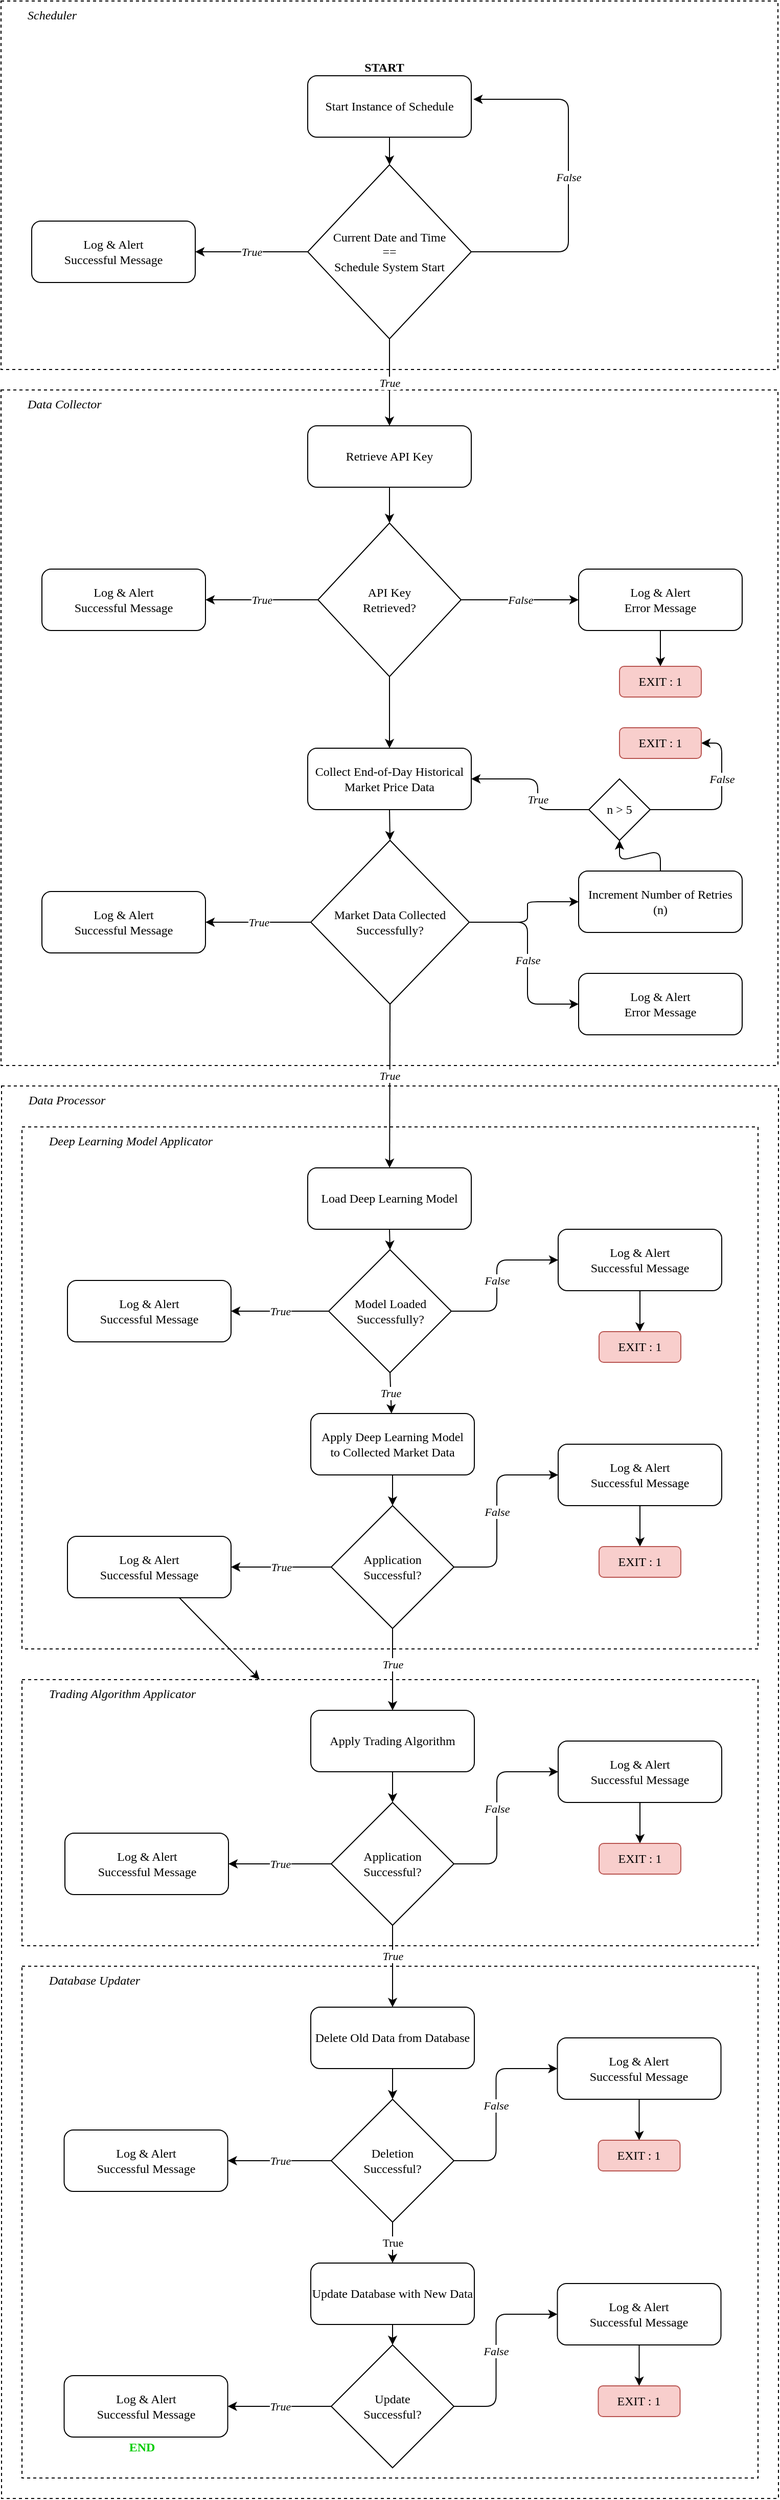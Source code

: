 <mxfile scale="5" border="0">
    <diagram id="NW8A4pM0LYcO6XhlyZsR" name="Main">
        <mxGraphModel dx="1216" dy="795" grid="1" gridSize="10" guides="1" tooltips="1" connect="1" arrows="1" fold="1" page="1" pageScale="1" pageWidth="850" pageHeight="1100" math="0" shadow="0">
            <root>
                <mxCell id="0"/>
                <mxCell id="1" parent="0"/>
                <mxCell id="2" value="&lt;i&gt;&lt;span style=&quot;white-space: pre;&quot;&gt;&#9;&lt;/span&gt;Scheduler&lt;/i&gt;" style="rounded=0;whiteSpace=wrap;html=1;dashed=1;verticalAlign=top;align=left;fontFamily=CMU;fontSource=https%3A%2F%2Ffontlibrary.org%2F%2Fface%2Fcmu-serif;" parent="1" vertex="1">
                    <mxGeometry x="45" y="40" width="760" height="360" as="geometry"/>
                </mxCell>
                <mxCell id="3" value="&lt;i&gt;&lt;font data-font-src=&quot;https://fontlibrary.org//face/cmu-serif&quot; face=&quot;CMU&quot;&gt;&lt;span style=&quot;white-space: pre;&quot;&gt;&#9;&lt;/span&gt;Data Collector&lt;/font&gt;&lt;/i&gt;" style="rounded=0;whiteSpace=wrap;html=1;dashed=1;verticalAlign=top;align=left;" parent="1" vertex="1">
                    <mxGeometry x="45" y="420" width="760" height="660" as="geometry"/>
                </mxCell>
                <mxCell id="23" style="edgeStyle=none;html=1;exitX=0.5;exitY=1;exitDx=0;exitDy=0;fontFamily=CMU;fontSource=https%3A%2F%2Ffontlibrary.org%2F%2Fface%2Fcmu-serif;fontColor=#000000;" parent="1" source="14" target="17" edge="1">
                    <mxGeometry relative="1" as="geometry"/>
                </mxCell>
                <mxCell id="14" value="&lt;font color=&quot;#000000&quot;&gt;Start Instance of Schedule&lt;/font&gt;" style="rounded=1;whiteSpace=wrap;html=1;fontColor=#FF3333;fontFamily=CMU;fontSource=https%3A%2F%2Ffontlibrary.org%2F%2Fface%2Fcmu-serif;" parent="1" vertex="1">
                    <mxGeometry x="345" y="113" width="160" height="60" as="geometry"/>
                </mxCell>
                <mxCell id="15" value="&lt;font data-font-src=&quot;https://fontlibrary.org//face/cmu-serif&quot; face=&quot;CMU&quot;&gt;&lt;b&gt;START&lt;/b&gt;&lt;/font&gt;" style="text;html=1;strokeColor=none;fillColor=none;align=center;verticalAlign=middle;whiteSpace=wrap;rounded=0;fontColor=#000000;" parent="1" vertex="1">
                    <mxGeometry x="390" y="90" width="60" height="30" as="geometry"/>
                </mxCell>
                <mxCell id="24" value="&lt;i&gt;True&lt;/i&gt;" style="edgeStyle=none;html=1;exitX=0;exitY=0.5;exitDx=0;exitDy=0;entryX=1;entryY=0.5;entryDx=0;entryDy=0;fontFamily=CMU;fontSource=https%3A%2F%2Ffontlibrary.org%2F%2Fface%2Fcmu-serif;fontColor=#000000;" parent="1" source="17" target="22" edge="1">
                    <mxGeometry relative="1" as="geometry"/>
                </mxCell>
                <mxCell id="25" value="&lt;i&gt;False&lt;/i&gt;" style="edgeStyle=none;html=1;exitX=1;exitY=0.5;exitDx=0;exitDy=0;entryX=1.013;entryY=0.383;entryDx=0;entryDy=0;entryPerimeter=0;fontFamily=CMU;fontSource=https%3A%2F%2Ffontlibrary.org%2F%2Fface%2Fcmu-serif;fontColor=#000000;" parent="1" source="17" target="14" edge="1">
                    <mxGeometry relative="1" as="geometry">
                        <Array as="points">
                            <mxPoint x="600" y="285"/>
                            <mxPoint x="600" y="136"/>
                        </Array>
                    </mxGeometry>
                </mxCell>
                <mxCell id="28" value="&lt;i&gt;True&lt;/i&gt;" style="edgeStyle=none;html=1;exitX=0.5;exitY=1;exitDx=0;exitDy=0;entryX=0.5;entryY=0;entryDx=0;entryDy=0;fontFamily=CMU;fontSource=https%3A%2F%2Ffontlibrary.org%2F%2Fface%2Fcmu-serif;fontColor=#000000;" parent="1" source="17" target="26" edge="1">
                    <mxGeometry relative="1" as="geometry"/>
                </mxCell>
                <mxCell id="17" value="Current Date and Time&lt;br&gt;==&lt;br&gt;Schedule System Start" style="rhombus;whiteSpace=wrap;html=1;fontFamily=CMU;fontSource=https%3A%2F%2Ffontlibrary.org%2F%2Fface%2Fcmu-serif;fontColor=#000000;" parent="1" vertex="1">
                    <mxGeometry x="345" y="200" width="160" height="170" as="geometry"/>
                </mxCell>
                <mxCell id="22" value="&lt;font color=&quot;#000000&quot;&gt;Log &amp;amp; Alert &lt;br&gt;Successful Message&lt;/font&gt;" style="rounded=1;whiteSpace=wrap;html=1;fontColor=#FF3333;fontFamily=CMU;fontSource=https%3A%2F%2Ffontlibrary.org%2F%2Fface%2Fcmu-serif;" parent="1" vertex="1">
                    <mxGeometry x="75" y="255" width="160" height="60" as="geometry"/>
                </mxCell>
                <mxCell id="32" style="edgeStyle=none;html=1;exitX=0.5;exitY=1;exitDx=0;exitDy=0;entryX=0.5;entryY=0;entryDx=0;entryDy=0;fontFamily=CMU;fontSource=https%3A%2F%2Ffontlibrary.org%2F%2Fface%2Fcmu-serif;fontColor=#000000;" parent="1" source="26" target="27" edge="1">
                    <mxGeometry relative="1" as="geometry"/>
                </mxCell>
                <mxCell id="26" value="&lt;font color=&quot;#000000&quot;&gt;Retrieve API Key&lt;/font&gt;" style="rounded=1;whiteSpace=wrap;html=1;fontColor=#FF3333;fontFamily=CMU;fontSource=https%3A%2F%2Ffontlibrary.org%2F%2Fface%2Fcmu-serif;" parent="1" vertex="1">
                    <mxGeometry x="345" y="455" width="160" height="60" as="geometry"/>
                </mxCell>
                <mxCell id="31" value="&lt;i&gt;False&lt;/i&gt;" style="edgeStyle=none;html=1;exitX=1;exitY=0.5;exitDx=0;exitDy=0;fontFamily=CMU;fontSource=https%3A%2F%2Ffontlibrary.org%2F%2Fface%2Fcmu-serif;fontColor=#000000;" parent="1" source="27" target="30" edge="1">
                    <mxGeometry relative="1" as="geometry"/>
                </mxCell>
                <mxCell id="37" value="&lt;i&gt;True&lt;/i&gt;" style="edgeStyle=none;html=1;exitX=0;exitY=0.5;exitDx=0;exitDy=0;entryX=1;entryY=0.5;entryDx=0;entryDy=0;fontFamily=CMU;fontSource=https%3A%2F%2Ffontlibrary.org%2F%2Fface%2Fcmu-serif;fontColor=#000000;" parent="1" source="27" target="34" edge="1">
                    <mxGeometry relative="1" as="geometry"/>
                </mxCell>
                <mxCell id="39" style="edgeStyle=none;html=1;exitX=0.5;exitY=1;exitDx=0;exitDy=0;entryX=0.5;entryY=0;entryDx=0;entryDy=0;fontFamily=CMU;fontSource=https%3A%2F%2Ffontlibrary.org%2F%2Fface%2Fcmu-serif;fontColor=#000000;" parent="1" source="27" target="38" edge="1">
                    <mxGeometry relative="1" as="geometry"/>
                </mxCell>
                <mxCell id="27" value="API Key&lt;br&gt;Retrieved?" style="rhombus;whiteSpace=wrap;html=1;fontFamily=CMU;fontSource=https%3A%2F%2Ffontlibrary.org%2F%2Fface%2Fcmu-serif;fontColor=#000000;" parent="1" vertex="1">
                    <mxGeometry x="355" y="550" width="140" height="150" as="geometry"/>
                </mxCell>
                <mxCell id="36" style="edgeStyle=none;html=1;exitX=0.5;exitY=1;exitDx=0;exitDy=0;fontFamily=CMU;fontSource=https%3A%2F%2Ffontlibrary.org%2F%2Fface%2Fcmu-serif;fontColor=#000000;" parent="1" source="30" target="35" edge="1">
                    <mxGeometry relative="1" as="geometry"/>
                </mxCell>
                <mxCell id="30" value="&lt;font color=&quot;#000000&quot;&gt;Log &amp;amp; Alert &lt;br&gt;Error Message&lt;/font&gt;" style="rounded=1;whiteSpace=wrap;html=1;fontColor=#FF3333;fontFamily=CMU;fontSource=https%3A%2F%2Ffontlibrary.org%2F%2Fface%2Fcmu-serif;" parent="1" vertex="1">
                    <mxGeometry x="610" y="595" width="160" height="60" as="geometry"/>
                </mxCell>
                <mxCell id="34" value="&lt;font color=&quot;#000000&quot;&gt;Log &amp;amp; Alert &lt;br&gt;Successful Message&lt;/font&gt;" style="rounded=1;whiteSpace=wrap;html=1;fontColor=#FF3333;fontFamily=CMU;fontSource=https%3A%2F%2Ffontlibrary.org%2F%2Fface%2Fcmu-serif;" parent="1" vertex="1">
                    <mxGeometry x="85" y="595" width="160" height="60" as="geometry"/>
                </mxCell>
                <mxCell id="35" value="&lt;font color=&quot;#000000&quot;&gt;EXIT : 1&lt;/font&gt;" style="rounded=1;whiteSpace=wrap;html=1;fontFamily=CMU;fontSource=https%3A%2F%2Ffontlibrary.org%2F%2Fface%2Fcmu-serif;fillColor=#f8cecc;strokeColor=#b85450;" parent="1" vertex="1">
                    <mxGeometry x="650" y="690" width="80" height="30" as="geometry"/>
                </mxCell>
                <mxCell id="41" style="edgeStyle=none;html=1;exitX=0.5;exitY=1;exitDx=0;exitDy=0;entryX=0.5;entryY=0;entryDx=0;entryDy=0;fontFamily=CMU;fontSource=https%3A%2F%2Ffontlibrary.org%2F%2Fface%2Fcmu-serif;fontColor=#000000;" parent="1" source="38" target="40" edge="1">
                    <mxGeometry relative="1" as="geometry"/>
                </mxCell>
                <mxCell id="38" value="&lt;font color=&quot;#000000&quot;&gt;Collect End-of-Day Historical Market Price Data&lt;/font&gt;" style="rounded=1;whiteSpace=wrap;html=1;fontColor=#FF3333;fontFamily=CMU;fontSource=https%3A%2F%2Ffontlibrary.org%2F%2Fface%2Fcmu-serif;" parent="1" vertex="1">
                    <mxGeometry x="345" y="770" width="160" height="60" as="geometry"/>
                </mxCell>
                <mxCell id="44" value="&lt;i&gt;True&lt;/i&gt;" style="edgeStyle=none;html=1;exitX=0;exitY=0.5;exitDx=0;exitDy=0;entryX=1;entryY=0.5;entryDx=0;entryDy=0;fontFamily=CMU;fontSource=https%3A%2F%2Ffontlibrary.org%2F%2Fface%2Fcmu-serif;fontColor=#000000;" parent="1" source="40" target="43" edge="1">
                    <mxGeometry relative="1" as="geometry"/>
                </mxCell>
                <mxCell id="47" value="&lt;i&gt;False&lt;/i&gt;" style="edgeStyle=none;html=1;exitX=1;exitY=0.5;exitDx=0;exitDy=0;entryX=0;entryY=0.5;entryDx=0;entryDy=0;fontFamily=CMU;fontSource=https%3A%2F%2Ffontlibrary.org%2F%2Fface%2Fcmu-serif;fontColor=#000000;" parent="1" source="40" target="46" edge="1">
                    <mxGeometry relative="1" as="geometry">
                        <Array as="points">
                            <mxPoint x="560" y="940"/>
                            <mxPoint x="560" y="1020"/>
                        </Array>
                    </mxGeometry>
                </mxCell>
                <mxCell id="51" style="edgeStyle=none;html=1;exitX=1;exitY=0.5;exitDx=0;exitDy=0;entryX=0;entryY=0.5;entryDx=0;entryDy=0;fontFamily=CMU;fontSource=https%3A%2F%2Ffontlibrary.org%2F%2Fface%2Fcmu-serif;fontColor=#000000;rounded=1;" parent="1" source="40" target="50" edge="1">
                    <mxGeometry relative="1" as="geometry">
                        <Array as="points">
                            <mxPoint x="560" y="940"/>
                            <mxPoint x="560" y="930"/>
                            <mxPoint x="560" y="920"/>
                        </Array>
                    </mxGeometry>
                </mxCell>
                <mxCell id="40" value="Market Data Collected Successfully?" style="rhombus;whiteSpace=wrap;html=1;fontFamily=CMU;fontSource=https%3A%2F%2Ffontlibrary.org%2F%2Fface%2Fcmu-serif;fontColor=#000000;" parent="1" vertex="1">
                    <mxGeometry x="348" y="860" width="155" height="160" as="geometry"/>
                </mxCell>
                <mxCell id="43" value="&lt;font color=&quot;#000000&quot;&gt;Log &amp;amp; Alert &lt;br&gt;Successful Message&lt;/font&gt;" style="rounded=1;whiteSpace=wrap;html=1;fontColor=#FF3333;fontFamily=CMU;fontSource=https%3A%2F%2Ffontlibrary.org%2F%2Fface%2Fcmu-serif;" parent="1" vertex="1">
                    <mxGeometry x="85" y="910" width="160" height="60" as="geometry"/>
                </mxCell>
                <mxCell id="46" value="&lt;font color=&quot;#000000&quot;&gt;Log &amp;amp; Alert &lt;br&gt;Error Message&lt;/font&gt;" style="rounded=1;whiteSpace=wrap;html=1;fontColor=#FF3333;fontFamily=CMU;fontSource=https%3A%2F%2Ffontlibrary.org%2F%2Fface%2Fcmu-serif;" parent="1" vertex="1">
                    <mxGeometry x="610" y="990" width="160" height="60" as="geometry"/>
                </mxCell>
                <mxCell id="53" style="edgeStyle=none;rounded=1;html=1;exitX=0.5;exitY=0;exitDx=0;exitDy=0;entryX=0.5;entryY=1;entryDx=0;entryDy=0;fontFamily=CMU;fontSource=https%3A%2F%2Ffontlibrary.org%2F%2Fface%2Fcmu-serif;fontColor=#000000;" parent="1" source="50" target="52" edge="1">
                    <mxGeometry relative="1" as="geometry">
                        <Array as="points">
                            <mxPoint x="690" y="870"/>
                            <mxPoint x="650" y="880"/>
                        </Array>
                    </mxGeometry>
                </mxCell>
                <mxCell id="50" value="&lt;font color=&quot;#000000&quot;&gt;Increment Number of Retries&lt;br&gt;(n)&lt;/font&gt;" style="rounded=1;whiteSpace=wrap;html=1;fontColor=#FF3333;fontFamily=CMU;fontSource=https%3A%2F%2Ffontlibrary.org%2F%2Fface%2Fcmu-serif;" parent="1" vertex="1">
                    <mxGeometry x="610" y="890" width="160" height="60" as="geometry"/>
                </mxCell>
                <mxCell id="54" value="&lt;i&gt;True&lt;/i&gt;" style="edgeStyle=none;rounded=1;html=1;exitX=0;exitY=0.5;exitDx=0;exitDy=0;entryX=1;entryY=0.5;entryDx=0;entryDy=0;fontFamily=CMU;fontSource=https%3A%2F%2Ffontlibrary.org%2F%2Fface%2Fcmu-serif;fontColor=#000000;" parent="1" source="52" target="38" edge="1">
                    <mxGeometry x="-0.172" relative="1" as="geometry">
                        <Array as="points">
                            <mxPoint x="570" y="830"/>
                            <mxPoint x="570" y="800"/>
                        </Array>
                        <mxPoint as="offset"/>
                    </mxGeometry>
                </mxCell>
                <mxCell id="57" value="&lt;i&gt;False&lt;/i&gt;" style="edgeStyle=none;rounded=1;html=1;exitX=1;exitY=0.5;exitDx=0;exitDy=0;entryX=1;entryY=0.5;entryDx=0;entryDy=0;fontFamily=CMU;fontSource=https%3A%2F%2Ffontlibrary.org%2F%2Fface%2Fcmu-serif;fontColor=#000000;" parent="1" source="52" target="56" edge="1">
                    <mxGeometry x="0.29" relative="1" as="geometry">
                        <Array as="points">
                            <mxPoint x="750" y="830"/>
                            <mxPoint x="750" y="765"/>
                        </Array>
                        <mxPoint as="offset"/>
                    </mxGeometry>
                </mxCell>
                <mxCell id="52" value="n &amp;gt; 5" style="rhombus;whiteSpace=wrap;html=1;fontFamily=CMU;fontSource=https%3A%2F%2Ffontlibrary.org%2F%2Fface%2Fcmu-serif;fontColor=#000000;" parent="1" vertex="1">
                    <mxGeometry x="620" y="800" width="60" height="60" as="geometry"/>
                </mxCell>
                <mxCell id="56" value="&lt;font color=&quot;#000000&quot;&gt;EXIT : 1&lt;/font&gt;" style="rounded=1;whiteSpace=wrap;html=1;fontFamily=CMU;fontSource=https%3A%2F%2Ffontlibrary.org%2F%2Fface%2Fcmu-serif;fillColor=#f8cecc;strokeColor=#b85450;" parent="1" vertex="1">
                    <mxGeometry x="650" y="750" width="80" height="30" as="geometry"/>
                </mxCell>
                <mxCell id="59" value="&lt;i&gt;&lt;font data-font-src=&quot;https://fontlibrary.org//face/cmu-serif&quot; face=&quot;CMU&quot;&gt;&lt;span style=&quot;white-space: pre;&quot;&gt;&#9;&lt;/span&gt;Data Processor&lt;/font&gt;&lt;/i&gt;" style="rounded=0;whiteSpace=wrap;html=1;dashed=1;verticalAlign=top;align=left;" parent="1" vertex="1">
                    <mxGeometry x="45.5" y="1100" width="760" height="1380" as="geometry"/>
                </mxCell>
                <mxCell id="60" value="&lt;i&gt;&lt;font data-font-src=&quot;https://fontlibrary.org//face/cmu-serif&quot; face=&quot;CMU&quot;&gt;&lt;span style=&quot;white-space: pre;&quot;&gt;&#9;&lt;/span&gt;Deep Learning Model Applicator&lt;/font&gt;&lt;/i&gt;" style="rounded=0;whiteSpace=wrap;html=1;dashed=1;verticalAlign=top;align=left;" parent="1" vertex="1">
                    <mxGeometry x="65.5" y="1140" width="720" height="510" as="geometry"/>
                </mxCell>
                <mxCell id="63" style="edgeStyle=none;rounded=1;html=1;exitX=0.5;exitY=1;exitDx=0;exitDy=0;entryX=0.5;entryY=0;entryDx=0;entryDy=0;fontFamily=CMU;fontSource=https%3A%2F%2Ffontlibrary.org%2F%2Fface%2Fcmu-serif;fontColor=#000000;" parent="1" source="61" target="62" edge="1">
                    <mxGeometry relative="1" as="geometry"/>
                </mxCell>
                <mxCell id="61" value="&lt;font color=&quot;#000000&quot;&gt;Load Deep Learning Model&lt;/font&gt;" style="rounded=1;whiteSpace=wrap;html=1;fontColor=#FF3333;fontFamily=CMU;fontSource=https%3A%2F%2Ffontlibrary.org%2F%2Fface%2Fcmu-serif;" parent="1" vertex="1">
                    <mxGeometry x="345" y="1180" width="160" height="60" as="geometry"/>
                </mxCell>
                <mxCell id="65" value="&lt;i&gt;True&lt;/i&gt;" style="edgeStyle=none;rounded=1;html=1;exitX=0;exitY=0.5;exitDx=0;exitDy=0;entryX=1;entryY=0.5;entryDx=0;entryDy=0;fontFamily=CMU;fontSource=https%3A%2F%2Ffontlibrary.org%2F%2Fface%2Fcmu-serif;fontColor=#000000;" parent="1" source="62" target="64" edge="1">
                    <mxGeometry relative="1" as="geometry"/>
                </mxCell>
                <mxCell id="68" value="&lt;i&gt;False&lt;/i&gt;" style="edgeStyle=none;rounded=1;html=1;exitX=1;exitY=0.5;exitDx=0;exitDy=0;entryX=0;entryY=0.5;entryDx=0;entryDy=0;fontFamily=CMU;fontSource=https%3A%2F%2Ffontlibrary.org%2F%2Fface%2Fcmu-serif;fontColor=#000000;" parent="1" source="62" target="67" edge="1">
                    <mxGeometry x="-0.036" relative="1" as="geometry">
                        <Array as="points">
                            <mxPoint x="530" y="1320"/>
                            <mxPoint x="530" y="1270"/>
                        </Array>
                        <mxPoint as="offset"/>
                    </mxGeometry>
                </mxCell>
                <mxCell id="72" value="&lt;i&gt;True&lt;/i&gt;" style="edgeStyle=none;rounded=1;html=1;exitX=0.5;exitY=1;exitDx=0;exitDy=0;fontFamily=CMU;fontSource=https%3A%2F%2Ffontlibrary.org%2F%2Fface%2Fcmu-serif;fontColor=#000000;" parent="1" source="62" target="71" edge="1">
                    <mxGeometry relative="1" as="geometry"/>
                </mxCell>
                <mxCell id="62" value="Model Loaded&lt;br&gt;Successfully?" style="rhombus;whiteSpace=wrap;html=1;fontFamily=CMU;fontSource=https%3A%2F%2Ffontlibrary.org%2F%2Fface%2Fcmu-serif;fontColor=#000000;" parent="1" vertex="1">
                    <mxGeometry x="365.5" y="1260" width="120" height="120" as="geometry"/>
                </mxCell>
                <mxCell id="64" value="&lt;font color=&quot;#000000&quot;&gt;Log &amp;amp; Alert &lt;br&gt;Successful Message&lt;/font&gt;" style="rounded=1;whiteSpace=wrap;html=1;fontColor=#FF3333;fontFamily=CMU;fontSource=https%3A%2F%2Ffontlibrary.org%2F%2Fface%2Fcmu-serif;" parent="1" vertex="1">
                    <mxGeometry x="110" y="1290" width="160" height="60" as="geometry"/>
                </mxCell>
                <mxCell id="66" value="&lt;i&gt;True&lt;/i&gt;" style="edgeStyle=none;rounded=1;html=1;exitX=0.5;exitY=1;exitDx=0;exitDy=0;fontFamily=CMU;fontSource=https%3A%2F%2Ffontlibrary.org%2F%2Fface%2Fcmu-serif;fontColor=#000000;" parent="1" source="40" target="61" edge="1">
                    <mxGeometry x="-0.125" relative="1" as="geometry">
                        <mxPoint as="offset"/>
                    </mxGeometry>
                </mxCell>
                <mxCell id="70" style="edgeStyle=none;rounded=1;html=1;exitX=0.5;exitY=1;exitDx=0;exitDy=0;fontFamily=CMU;fontSource=https%3A%2F%2Ffontlibrary.org%2F%2Fface%2Fcmu-serif;fontColor=#000000;" parent="1" source="67" target="69" edge="1">
                    <mxGeometry relative="1" as="geometry"/>
                </mxCell>
                <mxCell id="67" value="&lt;font color=&quot;#000000&quot;&gt;Log &amp;amp; Alert &lt;br&gt;Successful Message&lt;/font&gt;" style="rounded=1;whiteSpace=wrap;html=1;fontColor=#FF3333;fontFamily=CMU;fontSource=https%3A%2F%2Ffontlibrary.org%2F%2Fface%2Fcmu-serif;" parent="1" vertex="1">
                    <mxGeometry x="590" y="1240" width="160" height="60" as="geometry"/>
                </mxCell>
                <mxCell id="69" value="&lt;font color=&quot;#000000&quot;&gt;EXIT : 1&lt;/font&gt;" style="rounded=1;whiteSpace=wrap;html=1;fontFamily=CMU;fontSource=https%3A%2F%2Ffontlibrary.org%2F%2Fface%2Fcmu-serif;fillColor=#f8cecc;strokeColor=#b85450;" parent="1" vertex="1">
                    <mxGeometry x="630" y="1340" width="80" height="30" as="geometry"/>
                </mxCell>
                <mxCell id="75" style="edgeStyle=none;rounded=1;html=1;exitX=0.5;exitY=1;exitDx=0;exitDy=0;fontFamily=CMU;fontSource=https%3A%2F%2Ffontlibrary.org%2F%2Fface%2Fcmu-serif;fontColor=#000000;" parent="1" source="71" target="74" edge="1">
                    <mxGeometry relative="1" as="geometry"/>
                </mxCell>
                <mxCell id="71" value="&lt;font color=&quot;#000000&quot;&gt;Apply Deep Learning Model&lt;br&gt;to Collected Market Data&lt;br&gt;&lt;/font&gt;" style="rounded=1;whiteSpace=wrap;html=1;fontColor=#FF3333;fontFamily=CMU;fontSource=https%3A%2F%2Ffontlibrary.org%2F%2Fface%2Fcmu-serif;" parent="1" vertex="1">
                    <mxGeometry x="348" y="1420" width="160" height="60" as="geometry"/>
                </mxCell>
                <mxCell id="77" value="&lt;i&gt;True&lt;/i&gt;" style="edgeStyle=none;rounded=1;html=1;exitX=0;exitY=0.5;exitDx=0;exitDy=0;fontFamily=CMU;fontSource=https%3A%2F%2Ffontlibrary.org%2F%2Fface%2Fcmu-serif;fontColor=#000000;" parent="1" source="74" target="76" edge="1">
                    <mxGeometry relative="1" as="geometry"/>
                </mxCell>
                <mxCell id="81" value="&lt;i&gt;False&lt;/i&gt;" style="edgeStyle=none;rounded=1;html=1;exitX=1;exitY=0.5;exitDx=0;exitDy=0;entryX=0;entryY=0.5;entryDx=0;entryDy=0;fontFamily=CMU;fontSource=https%3A%2F%2Ffontlibrary.org%2F%2Fface%2Fcmu-serif;fontColor=#000000;" parent="1" source="74" target="78" edge="1">
                    <mxGeometry relative="1" as="geometry">
                        <Array as="points">
                            <mxPoint x="530" y="1570"/>
                            <mxPoint x="530" y="1480"/>
                        </Array>
                    </mxGeometry>
                </mxCell>
                <mxCell id="74" value="Application&lt;br&gt;Successful?" style="rhombus;whiteSpace=wrap;html=1;fontFamily=CMU;fontSource=https%3A%2F%2Ffontlibrary.org%2F%2Fface%2Fcmu-serif;fontColor=#000000;" parent="1" vertex="1">
                    <mxGeometry x="368" y="1510" width="120" height="120" as="geometry"/>
                </mxCell>
                <mxCell id="IA3TWsm3JpiUhUoWFPd_-118" value="" style="edgeStyle=none;html=1;" edge="1" parent="1" source="76" target="82">
                    <mxGeometry relative="1" as="geometry"/>
                </mxCell>
                <mxCell id="76" value="&lt;font color=&quot;#000000&quot;&gt;Log &amp;amp; Alert &lt;br&gt;Successful Message&lt;/font&gt;" style="rounded=1;whiteSpace=wrap;html=1;fontColor=#FF3333;fontFamily=CMU;fontSource=https%3A%2F%2Ffontlibrary.org%2F%2Fface%2Fcmu-serif;" parent="1" vertex="1">
                    <mxGeometry x="110" y="1540" width="160" height="60" as="geometry"/>
                </mxCell>
                <mxCell id="80" style="edgeStyle=none;rounded=1;html=1;exitX=0.5;exitY=1;exitDx=0;exitDy=0;entryX=0.5;entryY=0;entryDx=0;entryDy=0;fontFamily=CMU;fontSource=https%3A%2F%2Ffontlibrary.org%2F%2Fface%2Fcmu-serif;fontColor=#000000;" parent="1" source="78" target="79" edge="1">
                    <mxGeometry relative="1" as="geometry"/>
                </mxCell>
                <mxCell id="78" value="&lt;font color=&quot;#000000&quot;&gt;Log &amp;amp; Alert &lt;br&gt;Successful Message&lt;/font&gt;" style="rounded=1;whiteSpace=wrap;html=1;fontColor=#FF3333;fontFamily=CMU;fontSource=https%3A%2F%2Ffontlibrary.org%2F%2Fface%2Fcmu-serif;" parent="1" vertex="1">
                    <mxGeometry x="590" y="1450" width="160" height="60" as="geometry"/>
                </mxCell>
                <mxCell id="79" value="&lt;font color=&quot;#000000&quot;&gt;EXIT : 1&lt;/font&gt;" style="rounded=1;whiteSpace=wrap;html=1;fontFamily=CMU;fontSource=https%3A%2F%2Ffontlibrary.org%2F%2Fface%2Fcmu-serif;fillColor=#f8cecc;strokeColor=#b85450;" parent="1" vertex="1">
                    <mxGeometry x="630" y="1550" width="80" height="30" as="geometry"/>
                </mxCell>
                <mxCell id="82" value="&lt;i&gt;&lt;font data-font-src=&quot;https://fontlibrary.org//face/cmu-serif&quot; face=&quot;CMU&quot;&gt;&lt;span style=&quot;white-space: pre;&quot;&gt;&#9;&lt;/span&gt;Trading Algorithm Applicator&lt;/font&gt;&lt;/i&gt;" style="rounded=0;whiteSpace=wrap;html=1;dashed=1;verticalAlign=top;align=left;" parent="1" vertex="1">
                    <mxGeometry x="65.5" y="1680" width="720" height="260" as="geometry"/>
                </mxCell>
                <mxCell id="86" style="edgeStyle=none;rounded=1;html=1;exitX=0.5;exitY=1;exitDx=0;exitDy=0;entryX=0.5;entryY=0;entryDx=0;entryDy=0;fontFamily=CMU;fontSource=https%3A%2F%2Ffontlibrary.org%2F%2Fface%2Fcmu-serif;fontColor=#000000;" parent="1" source="83" target="84" edge="1">
                    <mxGeometry relative="1" as="geometry"/>
                </mxCell>
                <mxCell id="83" value="&lt;font color=&quot;#000000&quot;&gt;Apply Trading Algorithm&lt;/font&gt;" style="rounded=1;whiteSpace=wrap;html=1;fontColor=#FF3333;fontFamily=CMU;fontSource=https%3A%2F%2Ffontlibrary.org%2F%2Fface%2Fcmu-serif;" parent="1" vertex="1">
                    <mxGeometry x="348" y="1710" width="160" height="60" as="geometry"/>
                </mxCell>
                <mxCell id="84" value="Application&lt;br&gt;Successful?" style="rhombus;whiteSpace=wrap;html=1;fontFamily=CMU;fontSource=https%3A%2F%2Ffontlibrary.org%2F%2Fface%2Fcmu-serif;fontColor=#000000;" parent="1" vertex="1">
                    <mxGeometry x="368" y="1800" width="120" height="120" as="geometry"/>
                </mxCell>
                <mxCell id="85" value="&lt;i&gt;True&lt;/i&gt;" style="edgeStyle=none;rounded=1;html=1;exitX=0.5;exitY=1;exitDx=0;exitDy=0;fontFamily=CMU;fontSource=https%3A%2F%2Ffontlibrary.org%2F%2Fface%2Fcmu-serif;fontColor=#000000;" parent="1" source="74" target="83" edge="1">
                    <mxGeometry x="-0.143" relative="1" as="geometry">
                        <mxPoint as="offset"/>
                    </mxGeometry>
                </mxCell>
                <mxCell id="87" value="&lt;i&gt;False&lt;/i&gt;" style="edgeStyle=none;rounded=1;html=1;entryX=0;entryY=0.5;entryDx=0;entryDy=0;fontFamily=CMU;fontSource=https%3A%2F%2Ffontlibrary.org%2F%2Fface%2Fcmu-serif;fontColor=#000000;" parent="1" target="89" edge="1">
                    <mxGeometry relative="1" as="geometry">
                        <mxPoint x="488" y="1860" as="sourcePoint"/>
                        <Array as="points">
                            <mxPoint x="530" y="1860"/>
                            <mxPoint x="530" y="1770"/>
                        </Array>
                    </mxGeometry>
                </mxCell>
                <mxCell id="88" style="edgeStyle=none;rounded=1;html=1;exitX=0.5;exitY=1;exitDx=0;exitDy=0;entryX=0.5;entryY=0;entryDx=0;entryDy=0;fontFamily=CMU;fontSource=https%3A%2F%2Ffontlibrary.org%2F%2Fface%2Fcmu-serif;fontColor=#000000;" parent="1" source="89" target="90" edge="1">
                    <mxGeometry relative="1" as="geometry"/>
                </mxCell>
                <mxCell id="89" value="&lt;font color=&quot;#000000&quot;&gt;Log &amp;amp; Alert &lt;br&gt;Successful Message&lt;/font&gt;" style="rounded=1;whiteSpace=wrap;html=1;fontColor=#FF3333;fontFamily=CMU;fontSource=https%3A%2F%2Ffontlibrary.org%2F%2Fface%2Fcmu-serif;" parent="1" vertex="1">
                    <mxGeometry x="590" y="1740" width="160" height="60" as="geometry"/>
                </mxCell>
                <mxCell id="90" value="&lt;font color=&quot;#000000&quot;&gt;EXIT : 1&lt;/font&gt;" style="rounded=1;whiteSpace=wrap;html=1;fontFamily=CMU;fontSource=https%3A%2F%2Ffontlibrary.org%2F%2Fface%2Fcmu-serif;fillColor=#f8cecc;strokeColor=#b85450;" parent="1" vertex="1">
                    <mxGeometry x="630" y="1840" width="80" height="30" as="geometry"/>
                </mxCell>
                <mxCell id="91" value="&lt;i&gt;True&lt;/i&gt;" style="edgeStyle=none;rounded=1;html=1;exitX=0;exitY=0.5;exitDx=0;exitDy=0;fontFamily=CMU;fontSource=https%3A%2F%2Ffontlibrary.org%2F%2Fface%2Fcmu-serif;fontColor=#000000;" parent="1" source="84" target="92" edge="1">
                    <mxGeometry relative="1" as="geometry">
                        <mxPoint x="365.5" y="1860" as="sourcePoint"/>
                    </mxGeometry>
                </mxCell>
                <mxCell id="92" value="&lt;font color=&quot;#000000&quot;&gt;Log &amp;amp; Alert &lt;br&gt;Successful Message&lt;/font&gt;" style="rounded=1;whiteSpace=wrap;html=1;fontColor=#FF3333;fontFamily=CMU;fontSource=https%3A%2F%2Ffontlibrary.org%2F%2Fface%2Fcmu-serif;" parent="1" vertex="1">
                    <mxGeometry x="107.5" y="1830" width="160" height="60" as="geometry"/>
                </mxCell>
                <mxCell id="95" value="&lt;i&gt;&lt;font data-font-src=&quot;https://fontlibrary.org//face/cmu-serif&quot; face=&quot;CMU&quot;&gt;&lt;span style=&quot;white-space: pre;&quot;&gt;&#9;&lt;/span&gt;Database Updater&lt;/font&gt;&lt;/i&gt;" style="rounded=0;whiteSpace=wrap;html=1;dashed=1;verticalAlign=top;align=left;" parent="1" vertex="1">
                    <mxGeometry x="65.5" y="1960" width="720" height="500" as="geometry"/>
                </mxCell>
                <mxCell id="106" style="edgeStyle=none;rounded=1;html=1;exitX=0.5;exitY=1;exitDx=0;exitDy=0;entryX=0.5;entryY=0;entryDx=0;entryDy=0;fontFamily=CMU;fontSource=https%3A%2F%2Ffontlibrary.org%2F%2Fface%2Fcmu-serif;fontColor=#000000;" parent="1" source="96" target="99" edge="1">
                    <mxGeometry relative="1" as="geometry"/>
                </mxCell>
                <mxCell id="96" value="&lt;font color=&quot;#000000&quot;&gt;Delete Old Data from Database&lt;/font&gt;" style="rounded=1;whiteSpace=wrap;html=1;fontColor=#FF3333;fontFamily=CMU;fontSource=https%3A%2F%2Ffontlibrary.org%2F%2Fface%2Fcmu-serif;" parent="1" vertex="1">
                    <mxGeometry x="348" y="2000" width="160" height="60" as="geometry"/>
                </mxCell>
                <mxCell id="117" value="True" style="edgeStyle=none;rounded=1;html=1;exitX=0.5;exitY=1;exitDx=0;exitDy=0;fontFamily=CMU;fontSource=https%3A%2F%2Ffontlibrary.org%2F%2Fface%2Fcmu-serif;fontColor=#000000;" parent="1" source="99" target="109" edge="1">
                    <mxGeometry relative="1" as="geometry"/>
                </mxCell>
                <mxCell id="99" value="Deletion&lt;br&gt;Successful?" style="rhombus;whiteSpace=wrap;html=1;fontFamily=CMU;fontSource=https%3A%2F%2Ffontlibrary.org%2F%2Fface%2Fcmu-serif;fontColor=#000000;" parent="1" vertex="1">
                    <mxGeometry x="368" y="2090" width="120" height="120" as="geometry"/>
                </mxCell>
                <mxCell id="100" value="&lt;i&gt;False&lt;/i&gt;" style="edgeStyle=none;rounded=1;html=1;entryX=0;entryY=0.5;entryDx=0;entryDy=0;fontFamily=CMU;fontSource=https%3A%2F%2Ffontlibrary.org%2F%2Fface%2Fcmu-serif;fontColor=#000000;" parent="1" target="102" edge="1">
                    <mxGeometry relative="1" as="geometry">
                        <mxPoint x="487.25" y="2150" as="sourcePoint"/>
                        <Array as="points">
                            <mxPoint x="529.25" y="2150"/>
                            <mxPoint x="529.25" y="2060"/>
                        </Array>
                    </mxGeometry>
                </mxCell>
                <mxCell id="101" style="edgeStyle=none;rounded=1;html=1;exitX=0.5;exitY=1;exitDx=0;exitDy=0;entryX=0.5;entryY=0;entryDx=0;entryDy=0;fontFamily=CMU;fontSource=https%3A%2F%2Ffontlibrary.org%2F%2Fface%2Fcmu-serif;fontColor=#000000;" parent="1" source="102" target="103" edge="1">
                    <mxGeometry relative="1" as="geometry"/>
                </mxCell>
                <mxCell id="102" value="&lt;font color=&quot;#000000&quot;&gt;Log &amp;amp; Alert &lt;br&gt;Successful Message&lt;/font&gt;" style="rounded=1;whiteSpace=wrap;html=1;fontColor=#FF3333;fontFamily=CMU;fontSource=https%3A%2F%2Ffontlibrary.org%2F%2Fface%2Fcmu-serif;" parent="1" vertex="1">
                    <mxGeometry x="589.25" y="2030" width="160" height="60" as="geometry"/>
                </mxCell>
                <mxCell id="103" value="&lt;font color=&quot;#000000&quot;&gt;EXIT : 1&lt;/font&gt;" style="rounded=1;whiteSpace=wrap;html=1;fontFamily=CMU;fontSource=https%3A%2F%2Ffontlibrary.org%2F%2Fface%2Fcmu-serif;fillColor=#f8cecc;strokeColor=#b85450;" parent="1" vertex="1">
                    <mxGeometry x="629.25" y="2130" width="80" height="30" as="geometry"/>
                </mxCell>
                <mxCell id="104" value="&lt;i&gt;True&lt;/i&gt;" style="edgeStyle=none;rounded=1;html=1;exitX=0;exitY=0.5;exitDx=0;exitDy=0;fontFamily=CMU;fontSource=https%3A%2F%2Ffontlibrary.org%2F%2Fface%2Fcmu-serif;fontColor=#000000;" parent="1" source="99" target="105" edge="1">
                    <mxGeometry relative="1" as="geometry">
                        <mxPoint x="364.75" y="2150" as="sourcePoint"/>
                    </mxGeometry>
                </mxCell>
                <mxCell id="105" value="&lt;font color=&quot;#000000&quot;&gt;Log &amp;amp; Alert &lt;br&gt;Successful Message&lt;/font&gt;" style="rounded=1;whiteSpace=wrap;html=1;fontColor=#FF3333;fontFamily=CMU;fontSource=https%3A%2F%2Ffontlibrary.org%2F%2Fface%2Fcmu-serif;" parent="1" vertex="1">
                    <mxGeometry x="106.75" y="2120" width="160" height="60" as="geometry"/>
                </mxCell>
                <mxCell id="107" value="&lt;i&gt;True&lt;/i&gt;" style="edgeStyle=none;rounded=1;html=1;exitX=0.5;exitY=1;exitDx=0;exitDy=0;fontFamily=CMU;fontSource=https%3A%2F%2Ffontlibrary.org%2F%2Fface%2Fcmu-serif;fontColor=#000000;" parent="1" source="84" target="96" edge="1">
                    <mxGeometry x="-0.25" relative="1" as="geometry">
                        <mxPoint as="offset"/>
                    </mxGeometry>
                </mxCell>
                <mxCell id="108" style="edgeStyle=none;rounded=1;html=1;exitX=0.5;exitY=1;exitDx=0;exitDy=0;entryX=0.5;entryY=0;entryDx=0;entryDy=0;fontFamily=CMU;fontSource=https%3A%2F%2Ffontlibrary.org%2F%2Fface%2Fcmu-serif;fontColor=#000000;" parent="1" source="109" target="110" edge="1">
                    <mxGeometry relative="1" as="geometry"/>
                </mxCell>
                <mxCell id="109" value="&lt;font color=&quot;#000000&quot;&gt;Update Database with New Data&lt;/font&gt;" style="rounded=1;whiteSpace=wrap;html=1;fontColor=#FF3333;fontFamily=CMU;fontSource=https%3A%2F%2Ffontlibrary.org%2F%2Fface%2Fcmu-serif;" parent="1" vertex="1">
                    <mxGeometry x="348" y="2250" width="160" height="60" as="geometry"/>
                </mxCell>
                <mxCell id="110" value="Update&lt;br&gt;Successful?" style="rhombus;whiteSpace=wrap;html=1;fontFamily=CMU;fontSource=https%3A%2F%2Ffontlibrary.org%2F%2Fface%2Fcmu-serif;fontColor=#000000;" parent="1" vertex="1">
                    <mxGeometry x="368" y="2330" width="120" height="120" as="geometry"/>
                </mxCell>
                <mxCell id="111" value="&lt;i&gt;False&lt;/i&gt;" style="edgeStyle=none;rounded=1;html=1;entryX=0;entryY=0.5;entryDx=0;entryDy=0;fontFamily=CMU;fontSource=https%3A%2F%2Ffontlibrary.org%2F%2Fface%2Fcmu-serif;fontColor=#000000;" parent="1" target="113" edge="1">
                    <mxGeometry relative="1" as="geometry">
                        <mxPoint x="487.25" y="2390" as="sourcePoint"/>
                        <Array as="points">
                            <mxPoint x="529.25" y="2390"/>
                            <mxPoint x="529.25" y="2300"/>
                        </Array>
                    </mxGeometry>
                </mxCell>
                <mxCell id="112" style="edgeStyle=none;rounded=1;html=1;exitX=0.5;exitY=1;exitDx=0;exitDy=0;entryX=0.5;entryY=0;entryDx=0;entryDy=0;fontFamily=CMU;fontSource=https%3A%2F%2Ffontlibrary.org%2F%2Fface%2Fcmu-serif;fontColor=#000000;" parent="1" source="113" target="114" edge="1">
                    <mxGeometry relative="1" as="geometry"/>
                </mxCell>
                <mxCell id="113" value="&lt;font color=&quot;#000000&quot;&gt;Log &amp;amp; Alert &lt;br&gt;Successful Message&lt;/font&gt;" style="rounded=1;whiteSpace=wrap;html=1;fontColor=#FF3333;fontFamily=CMU;fontSource=https%3A%2F%2Ffontlibrary.org%2F%2Fface%2Fcmu-serif;" parent="1" vertex="1">
                    <mxGeometry x="589.25" y="2270" width="160" height="60" as="geometry"/>
                </mxCell>
                <mxCell id="114" value="&lt;font color=&quot;#000000&quot;&gt;EXIT : 1&lt;/font&gt;" style="rounded=1;whiteSpace=wrap;html=1;fontFamily=CMU;fontSource=https%3A%2F%2Ffontlibrary.org%2F%2Fface%2Fcmu-serif;fillColor=#f8cecc;strokeColor=#b85450;" parent="1" vertex="1">
                    <mxGeometry x="629.25" y="2370" width="80" height="30" as="geometry"/>
                </mxCell>
                <mxCell id="115" value="&lt;i&gt;True&lt;/i&gt;" style="edgeStyle=none;rounded=1;html=1;exitX=0;exitY=0.5;exitDx=0;exitDy=0;fontFamily=CMU;fontSource=https%3A%2F%2Ffontlibrary.org%2F%2Fface%2Fcmu-serif;fontColor=#000000;" parent="1" source="110" target="116" edge="1">
                    <mxGeometry relative="1" as="geometry">
                        <mxPoint x="364.75" y="2390" as="sourcePoint"/>
                    </mxGeometry>
                </mxCell>
                <mxCell id="116" value="&lt;font color=&quot;#000000&quot;&gt;Log &amp;amp; Alert &lt;br&gt;Successful Message&lt;/font&gt;" style="rounded=1;whiteSpace=wrap;html=1;fontColor=#FF3333;fontFamily=CMU;fontSource=https%3A%2F%2Ffontlibrary.org%2F%2Fface%2Fcmu-serif;" parent="1" vertex="1">
                    <mxGeometry x="106.75" y="2360" width="160" height="60" as="geometry"/>
                </mxCell>
                <mxCell id="118" value="&lt;font data-font-src=&quot;https://fontlibrary.org//face/cmu-serif&quot; face=&quot;CMU&quot;&gt;&lt;b&gt;END&lt;/b&gt;&lt;/font&gt;" style="text;html=1;strokeColor=none;fillColor=none;align=center;verticalAlign=middle;whiteSpace=wrap;rounded=0;fontColor=#00CC00;" parent="1" vertex="1">
                    <mxGeometry x="153" y="2415" width="60" height="30" as="geometry"/>
                </mxCell>
            </root>
        </mxGraphModel>
    </diagram>
</mxfile>